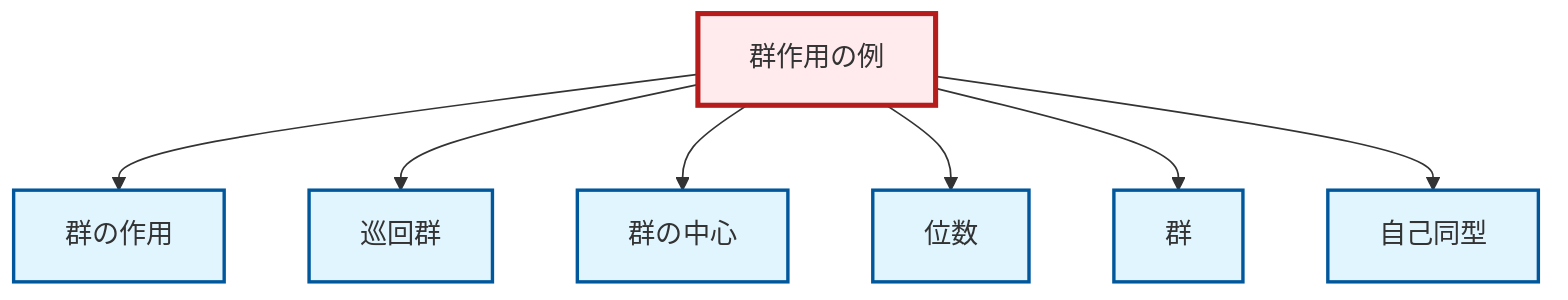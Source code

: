 graph TD
    classDef definition fill:#e1f5fe,stroke:#01579b,stroke-width:2px
    classDef theorem fill:#f3e5f5,stroke:#4a148c,stroke-width:2px
    classDef axiom fill:#fff3e0,stroke:#e65100,stroke-width:2px
    classDef example fill:#e8f5e9,stroke:#1b5e20,stroke-width:2px
    classDef current fill:#ffebee,stroke:#b71c1c,stroke-width:3px
    def-order["位数"]:::definition
    def-automorphism["自己同型"]:::definition
    def-group["群"]:::definition
    def-center-of-group["群の中心"]:::definition
    ex-group-action-examples["群作用の例"]:::example
    def-group-action["群の作用"]:::definition
    def-cyclic-group["巡回群"]:::definition
    ex-group-action-examples --> def-group-action
    ex-group-action-examples --> def-cyclic-group
    ex-group-action-examples --> def-center-of-group
    ex-group-action-examples --> def-order
    ex-group-action-examples --> def-group
    ex-group-action-examples --> def-automorphism
    class ex-group-action-examples current